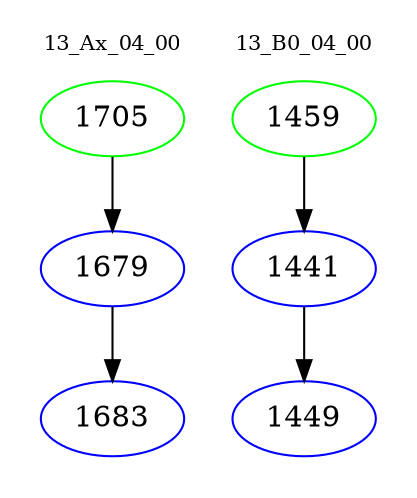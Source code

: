 digraph{
subgraph cluster_0 {
color = white
label = "13_Ax_04_00";
fontsize=10;
T0_1705 [label="1705", color="green"]
T0_1705 -> T0_1679 [color="black"]
T0_1679 [label="1679", color="blue"]
T0_1679 -> T0_1683 [color="black"]
T0_1683 [label="1683", color="blue"]
}
subgraph cluster_1 {
color = white
label = "13_B0_04_00";
fontsize=10;
T1_1459 [label="1459", color="green"]
T1_1459 -> T1_1441 [color="black"]
T1_1441 [label="1441", color="blue"]
T1_1441 -> T1_1449 [color="black"]
T1_1449 [label="1449", color="blue"]
}
}

